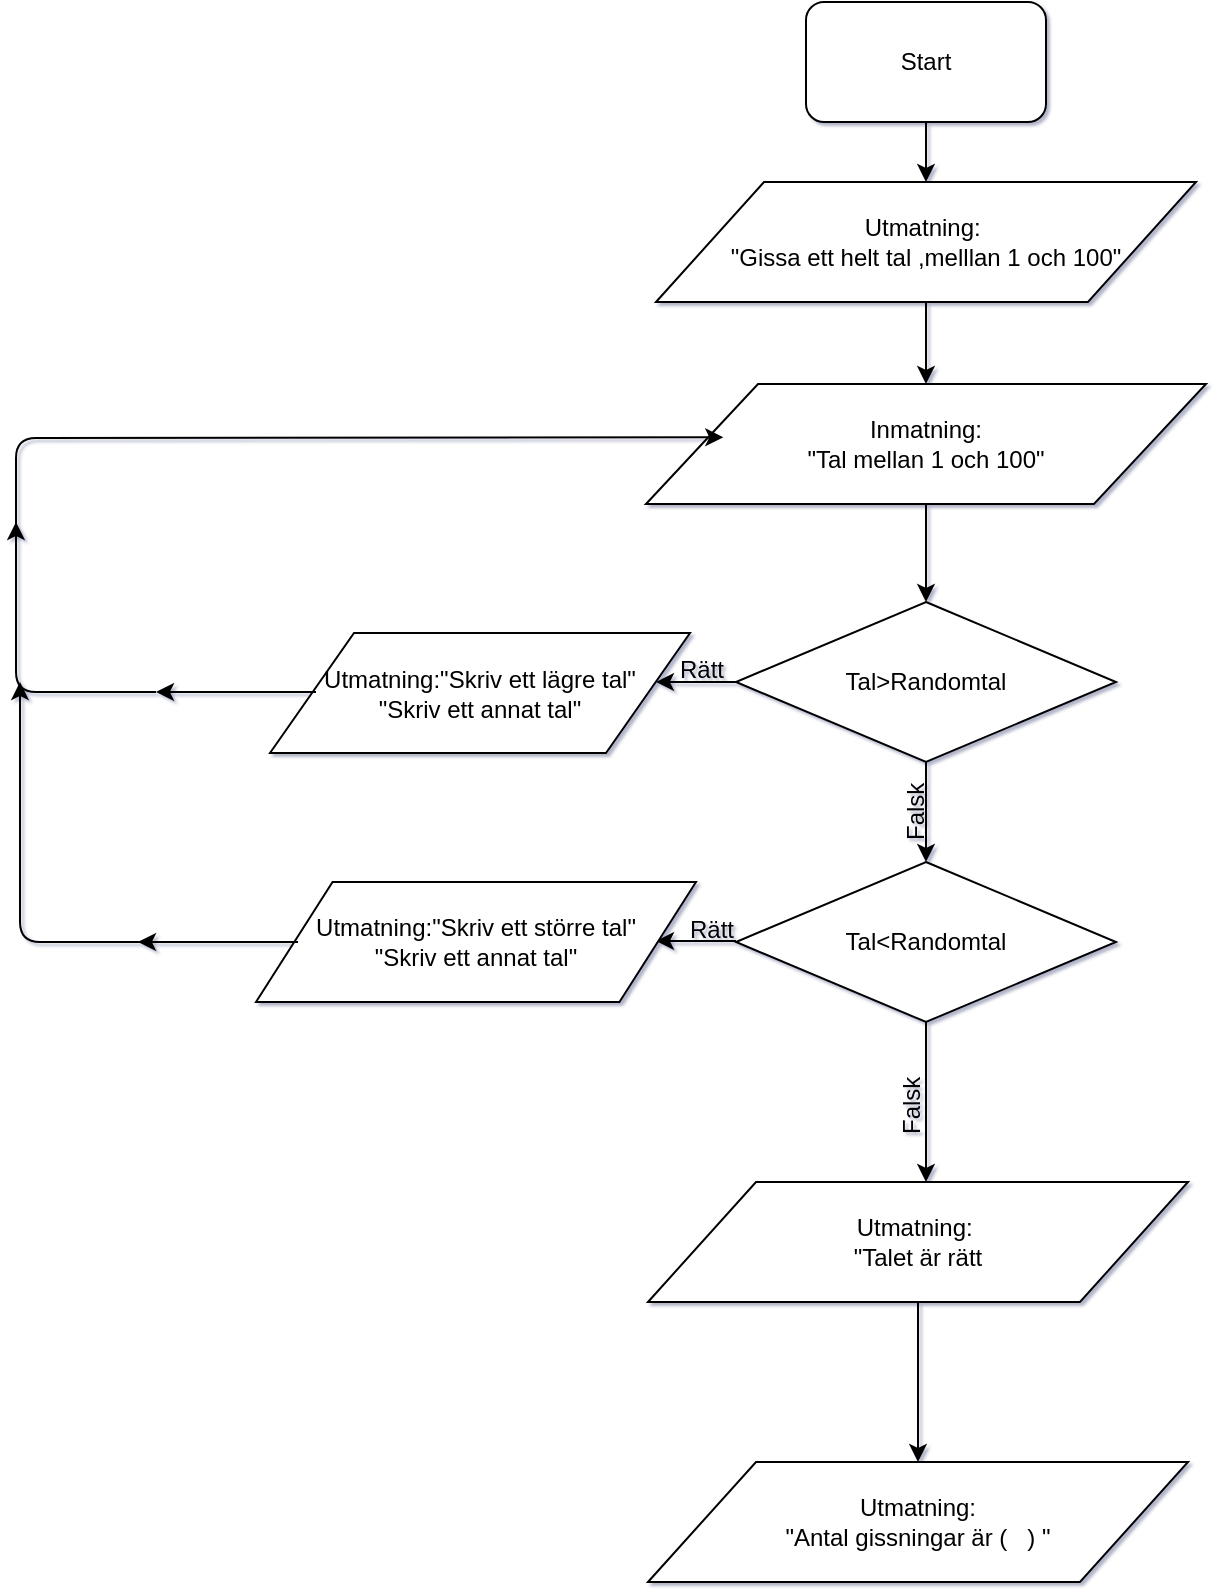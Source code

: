 <mxfile pages="1" version="11.2.8" type="google"><diagram id="khnoUEyQJ7loFD--q1vq" name="Page-1"><mxGraphModel dx="788" dy="474" grid="1" gridSize="10" guides="1" tooltips="1" connect="1" arrows="1" fold="1" page="1" pageScale="1" pageWidth="1169" pageHeight="827" background="#FFFFFF" math="0" shadow="1"><root><mxCell id="0"/><mxCell id="1" parent="0"/><mxCell id="a7JK_acGNgjSx-YjBthR-5" value="" style="edgeStyle=orthogonalEdgeStyle;rounded=0;orthogonalLoop=1;jettySize=auto;html=1;" parent="1" source="a7JK_acGNgjSx-YjBthR-1" target="a7JK_acGNgjSx-YjBthR-2" edge="1"><mxGeometry relative="1" as="geometry"/></mxCell><mxCell id="a7JK_acGNgjSx-YjBthR-1" value="Start" style="rounded=1;whiteSpace=wrap;html=1;" parent="1" vertex="1"><mxGeometry x="515" y="5" width="120" height="60" as="geometry"/></mxCell><mxCell id="a7JK_acGNgjSx-YjBthR-4" value="" style="edgeStyle=orthogonalEdgeStyle;rounded=0;orthogonalLoop=1;jettySize=auto;html=1;" parent="1" source="a7JK_acGNgjSx-YjBthR-2" target="a7JK_acGNgjSx-YjBthR-3" edge="1"><mxGeometry relative="1" as="geometry"/></mxCell><mxCell id="a7JK_acGNgjSx-YjBthR-2" value="Utmatning:&amp;nbsp;&lt;br&gt;&quot;Gissa ett helt tal ,melllan 1 och 100&quot;" style="shape=parallelogram;perimeter=parallelogramPerimeter;whiteSpace=wrap;html=1;" parent="1" vertex="1"><mxGeometry x="440" y="95" width="270" height="60" as="geometry"/></mxCell><mxCell id="a7JK_acGNgjSx-YjBthR-7" value="" style="edgeStyle=orthogonalEdgeStyle;rounded=0;orthogonalLoop=1;jettySize=auto;html=1;" parent="1" source="a7JK_acGNgjSx-YjBthR-3" target="a7JK_acGNgjSx-YjBthR-6" edge="1"><mxGeometry relative="1" as="geometry"/></mxCell><mxCell id="a7JK_acGNgjSx-YjBthR-3" value="Inmatning:&lt;br&gt;&quot;Tal mellan 1 och 100&quot;" style="shape=parallelogram;perimeter=parallelogramPerimeter;whiteSpace=wrap;html=1;" parent="1" vertex="1"><mxGeometry x="435" y="196" width="280" height="60" as="geometry"/></mxCell><mxCell id="XUtUZd-5UfNsa1sG3jFM-2" value="" style="edgeStyle=orthogonalEdgeStyle;rounded=0;orthogonalLoop=1;jettySize=auto;html=1;" parent="1" source="a7JK_acGNgjSx-YjBthR-6" target="XUtUZd-5UfNsa1sG3jFM-1" edge="1"><mxGeometry relative="1" as="geometry"/></mxCell><mxCell id="XUtUZd-5UfNsa1sG3jFM-23" value="" style="edgeStyle=orthogonalEdgeStyle;rounded=0;orthogonalLoop=1;jettySize=auto;html=1;" parent="1" source="a7JK_acGNgjSx-YjBthR-6" edge="1"><mxGeometry relative="1" as="geometry"><mxPoint x="440" y="345" as="targetPoint"/></mxGeometry></mxCell><mxCell id="a7JK_acGNgjSx-YjBthR-6" value="Tal&amp;gt;Randomtal" style="rhombus;whiteSpace=wrap;html=1;" parent="1" vertex="1"><mxGeometry x="480" y="305" width="190" height="80" as="geometry"/></mxCell><mxCell id="XUtUZd-5UfNsa1sG3jFM-19" value="" style="edgeStyle=orthogonalEdgeStyle;rounded=0;orthogonalLoop=1;jettySize=auto;html=1;" parent="1" source="XUtUZd-5UfNsa1sG3jFM-1" edge="1"><mxGeometry relative="1" as="geometry"><mxPoint x="575" y="595" as="targetPoint"/></mxGeometry></mxCell><mxCell id="XUtUZd-5UfNsa1sG3jFM-1" value="Tal&amp;lt;Randomtal" style="rhombus;whiteSpace=wrap;html=1;" parent="1" vertex="1"><mxGeometry x="480" y="435" width="190" height="80" as="geometry"/></mxCell><mxCell id="Hm3X7vppPLw9aPKYYI6i-29" value="" style="edgeStyle=orthogonalEdgeStyle;rounded=0;orthogonalLoop=1;jettySize=auto;html=1;" edge="1" parent="1" source="XUtUZd-5UfNsa1sG3jFM-20" target="Hm3X7vppPLw9aPKYYI6i-28"><mxGeometry relative="1" as="geometry"/></mxCell><mxCell id="XUtUZd-5UfNsa1sG3jFM-20" value="Utmatning:&amp;nbsp;&lt;br&gt;&quot;Talet är rätt" style="shape=parallelogram;perimeter=parallelogramPerimeter;whiteSpace=wrap;html=1;" parent="1" vertex="1"><mxGeometry x="436" y="595" width="270" height="60" as="geometry"/></mxCell><mxCell id="Hm3X7vppPLw9aPKYYI6i-28" value="Utmatning:&lt;br&gt;&quot;Antal gissningar är (&amp;nbsp; &amp;nbsp;) &quot;" style="shape=parallelogram;perimeter=parallelogramPerimeter;whiteSpace=wrap;html=1;" vertex="1" parent="1"><mxGeometry x="436" y="735" width="270" height="60" as="geometry"/></mxCell><mxCell id="Hm3X7vppPLw9aPKYYI6i-10" value="" style="endArrow=classic;html=1;" edge="1" parent="1"><mxGeometry width="50" height="50" relative="1" as="geometry"><mxPoint x="480" y="474.5" as="sourcePoint"/><mxPoint x="440" y="474.5" as="targetPoint"/><Array as="points"><mxPoint x="460" y="474.5"/></Array></mxGeometry></mxCell><mxCell id="Hm3X7vppPLw9aPKYYI6i-11" value="Utmatning:&quot;Skriv ett större tal&quot;&lt;br&gt;&quot;Skriv ett annat tal&quot;" style="shape=parallelogram;perimeter=parallelogramPerimeter;whiteSpace=wrap;html=1;size=0.174;" vertex="1" parent="1"><mxGeometry x="240" y="445" width="220" height="60" as="geometry"/></mxCell><mxCell id="Hm3X7vppPLw9aPKYYI6i-12" value="&lt;span style=&quot;white-space: normal&quot;&gt;Utmatning:&quot;Skriv ett lägre tal&quot;&lt;br&gt;&lt;/span&gt;&quot;Skriv ett annat tal&quot;&lt;span style=&quot;white-space: normal&quot;&gt;&lt;br&gt;&lt;/span&gt;" style="shape=parallelogram;perimeter=parallelogramPerimeter;whiteSpace=wrap;html=1;" vertex="1" parent="1"><mxGeometry x="247" y="320.5" width="210" height="60" as="geometry"/></mxCell><mxCell id="Hm3X7vppPLw9aPKYYI6i-13" value="" style="endArrow=classic;html=1;" edge="1" parent="1"><mxGeometry width="50" height="50" relative="1" as="geometry"><mxPoint x="261" y="475" as="sourcePoint"/><mxPoint x="181" y="475" as="targetPoint"/><Array as="points"><mxPoint x="231" y="475"/></Array></mxGeometry></mxCell><mxCell id="Hm3X7vppPLw9aPKYYI6i-18" value="" style="endArrow=classic;html=1;" edge="1" parent="1"><mxGeometry width="50" height="50" relative="1" as="geometry"><mxPoint x="270" y="350" as="sourcePoint"/><mxPoint x="190" y="350" as="targetPoint"/><Array as="points"><mxPoint x="240" y="350"/><mxPoint x="219" y="350"/></Array></mxGeometry></mxCell><mxCell id="Hm3X7vppPLw9aPKYYI6i-19" value="" style="endArrow=classic;html=1;" edge="1" parent="1"><mxGeometry width="50" height="50" relative="1" as="geometry"><mxPoint x="182" y="475" as="sourcePoint"/><mxPoint x="122" y="345" as="targetPoint"/><Array as="points"><mxPoint x="122" y="475"/></Array></mxGeometry></mxCell><mxCell id="Hm3X7vppPLw9aPKYYI6i-20" value="" style="endArrow=classic;html=1;" edge="1" parent="1"><mxGeometry width="50" height="50" relative="1" as="geometry"><mxPoint x="190" y="350" as="sourcePoint"/><mxPoint x="120" y="265" as="targetPoint"/><Array as="points"><mxPoint x="120" y="350"/></Array></mxGeometry></mxCell><mxCell id="Hm3X7vppPLw9aPKYYI6i-21" value="" style="endArrow=classic;html=1;entryX=0.138;entryY=0.444;entryDx=0;entryDy=0;entryPerimeter=0;" edge="1" parent="1" target="a7JK_acGNgjSx-YjBthR-3"><mxGeometry width="50" height="50" relative="1" as="geometry"><mxPoint x="120" y="275" as="sourcePoint"/><mxPoint x="210" y="231" as="targetPoint"/><Array as="points"><mxPoint x="120" y="223"/></Array></mxGeometry></mxCell><mxCell id="Hm3X7vppPLw9aPKYYI6i-22" value="Rätt" style="text;html=1;resizable=0;points=[];autosize=1;align=left;verticalAlign=top;spacingTop=-4;" vertex="1" parent="1"><mxGeometry x="455" y="459" width="40" height="10" as="geometry"/></mxCell><mxCell id="Hm3X7vppPLw9aPKYYI6i-23" value="Rätt" style="text;html=1;resizable=0;points=[];autosize=1;align=left;verticalAlign=top;spacingTop=-4;" vertex="1" parent="1"><mxGeometry x="450" y="329" width="40" height="10" as="geometry"/></mxCell><mxCell id="Hm3X7vppPLw9aPKYYI6i-25" value="Falsk" style="text;html=1;resizable=0;points=[];autosize=1;align=left;verticalAlign=top;spacingTop=-4;rotation=-90;" vertex="1" parent="1"><mxGeometry x="543" y="548" width="40" height="10" as="geometry"/></mxCell><mxCell id="Hm3X7vppPLw9aPKYYI6i-27" value="Falsk" style="text;html=1;resizable=0;points=[];autosize=1;align=left;verticalAlign=top;spacingTop=-4;rotation=-90;" vertex="1" parent="1"><mxGeometry x="545" y="401" width="40" height="10" as="geometry"/></mxCell></root></mxGraphModel></diagram></mxfile>